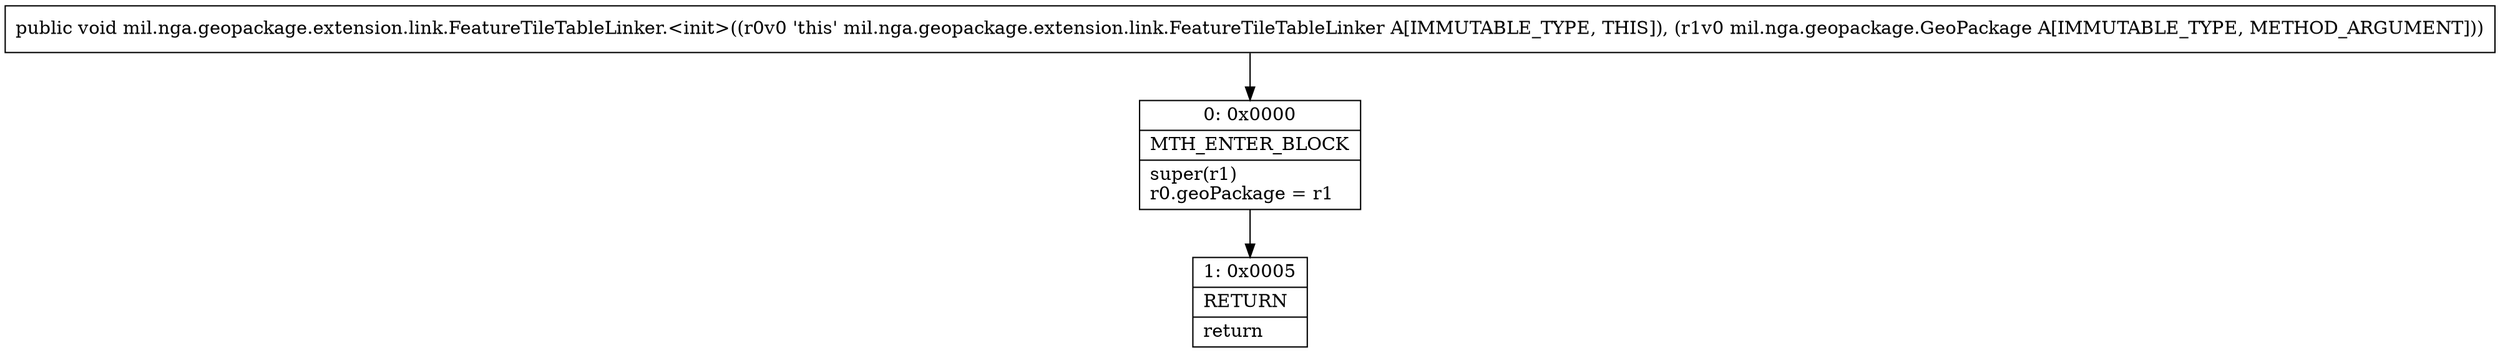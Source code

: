 digraph "CFG formil.nga.geopackage.extension.link.FeatureTileTableLinker.\<init\>(Lmil\/nga\/geopackage\/GeoPackage;)V" {
Node_0 [shape=record,label="{0\:\ 0x0000|MTH_ENTER_BLOCK\l|super(r1)\lr0.geoPackage = r1\l}"];
Node_1 [shape=record,label="{1\:\ 0x0005|RETURN\l|return\l}"];
MethodNode[shape=record,label="{public void mil.nga.geopackage.extension.link.FeatureTileTableLinker.\<init\>((r0v0 'this' mil.nga.geopackage.extension.link.FeatureTileTableLinker A[IMMUTABLE_TYPE, THIS]), (r1v0 mil.nga.geopackage.GeoPackage A[IMMUTABLE_TYPE, METHOD_ARGUMENT])) }"];
MethodNode -> Node_0;
Node_0 -> Node_1;
}

